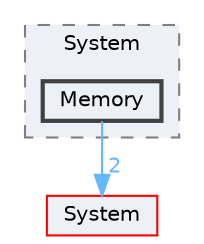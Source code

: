 digraph "Memory"
{
 // LATEX_PDF_SIZE
  bgcolor="transparent";
  edge [fontname=Helvetica,fontsize=10,labelfontname=Helvetica,labelfontsize=10];
  node [fontname=Helvetica,fontsize=10,shape=box,height=0.2,width=0.4];
  compound=true
  subgraph clusterdir_df16762c41d55ab81241d1dd50493298 {
    graph [ bgcolor="#edf0f7", pencolor="grey50", label="System", fontname=Helvetica,fontsize=10 style="filled,dashed", URL="dir_df16762c41d55ab81241d1dd50493298.html",tooltip=""]
  dir_23ee80e664ec28360f8e5b33977d5516 [label="Memory", fillcolor="#edf0f7", color="grey25", style="filled,bold", URL="dir_23ee80e664ec28360f8e5b33977d5516.html",tooltip=""];
  }
  dir_9af51e3826d4f9e80d9103b2de543e84 [label="System", fillcolor="#edf0f7", color="red", style="filled", URL="dir_9af51e3826d4f9e80d9103b2de543e84.html",tooltip=""];
  dir_23ee80e664ec28360f8e5b33977d5516->dir_9af51e3826d4f9e80d9103b2de543e84 [headlabel="2", labeldistance=1.5 headhref="dir_000035_000046.html" href="dir_000035_000046.html" color="steelblue1" fontcolor="steelblue1"];
}
